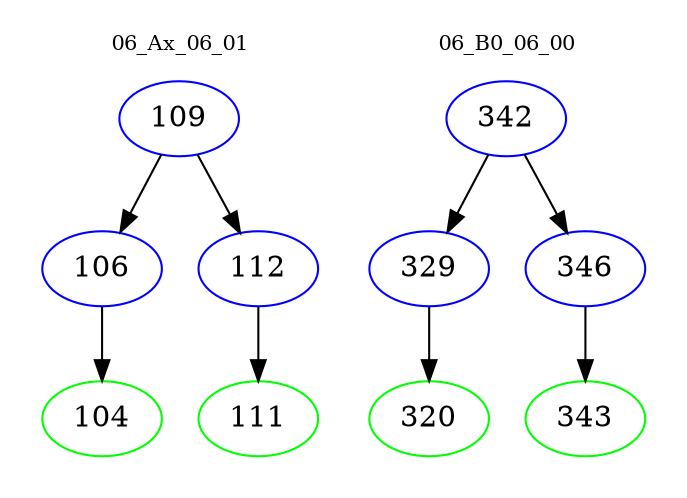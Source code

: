 digraph{
subgraph cluster_0 {
color = white
label = "06_Ax_06_01";
fontsize=10;
T0_109 [label="109", color="blue"]
T0_109 -> T0_106 [color="black"]
T0_106 [label="106", color="blue"]
T0_106 -> T0_104 [color="black"]
T0_104 [label="104", color="green"]
T0_109 -> T0_112 [color="black"]
T0_112 [label="112", color="blue"]
T0_112 -> T0_111 [color="black"]
T0_111 [label="111", color="green"]
}
subgraph cluster_1 {
color = white
label = "06_B0_06_00";
fontsize=10;
T1_342 [label="342", color="blue"]
T1_342 -> T1_329 [color="black"]
T1_329 [label="329", color="blue"]
T1_329 -> T1_320 [color="black"]
T1_320 [label="320", color="green"]
T1_342 -> T1_346 [color="black"]
T1_346 [label="346", color="blue"]
T1_346 -> T1_343 [color="black"]
T1_343 [label="343", color="green"]
}
}
